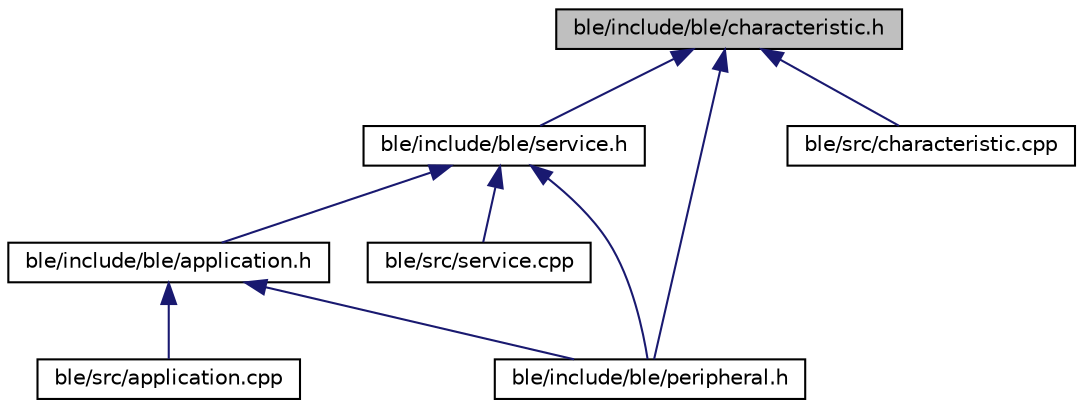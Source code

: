 digraph "ble/include/ble/characteristic.h"
{
 // LATEX_PDF_SIZE
  edge [fontname="Helvetica",fontsize="10",labelfontname="Helvetica",labelfontsize="10"];
  node [fontname="Helvetica",fontsize="10",shape=record];
  Node1 [label="ble/include/ble/characteristic.h",height=0.2,width=0.4,color="black", fillcolor="grey75", style="filled", fontcolor="black",tooltip="Characteristic class representing BLE device Characteristic."];
  Node1 -> Node2 [dir="back",color="midnightblue",fontsize="10",style="solid",fontname="Helvetica"];
  Node2 [label="ble/include/ble/service.h",height=0.2,width=0.4,color="black", fillcolor="white", style="filled",URL="$service_8h.html",tooltip="Service class representing BLE device services."];
  Node2 -> Node3 [dir="back",color="midnightblue",fontsize="10",style="solid",fontname="Helvetica"];
  Node3 [label="ble/include/ble/application.h",height=0.2,width=0.4,color="black", fillcolor="white", style="filled",URL="$application_8h.html",tooltip=" "];
  Node3 -> Node4 [dir="back",color="midnightblue",fontsize="10",style="solid",fontname="Helvetica"];
  Node4 [label="ble/include/ble/peripheral.h",height=0.2,width=0.4,color="black", fillcolor="white", style="filled",URL="$peripheral_8h.html",tooltip="A 'include all header' of functions related to BLE peripherals."];
  Node3 -> Node5 [dir="back",color="midnightblue",fontsize="10",style="solid",fontname="Helvetica"];
  Node5 [label="ble/src/application.cpp",height=0.2,width=0.4,color="black", fillcolor="white", style="filled",URL="$application_8cpp.html",tooltip=" "];
  Node2 -> Node4 [dir="back",color="midnightblue",fontsize="10",style="solid",fontname="Helvetica"];
  Node2 -> Node6 [dir="back",color="midnightblue",fontsize="10",style="solid",fontname="Helvetica"];
  Node6 [label="ble/src/service.cpp",height=0.2,width=0.4,color="black", fillcolor="white", style="filled",URL="$service_8cpp.html",tooltip="Implementation of Service class representing BLE device services."];
  Node1 -> Node4 [dir="back",color="midnightblue",fontsize="10",style="solid",fontname="Helvetica"];
  Node1 -> Node7 [dir="back",color="midnightblue",fontsize="10",style="solid",fontname="Helvetica"];
  Node7 [label="ble/src/characteristic.cpp",height=0.2,width=0.4,color="black", fillcolor="white", style="filled",URL="$characteristic_8cpp.html",tooltip="Implementation of Characteristic class representing BLE device Characteristic."];
}
